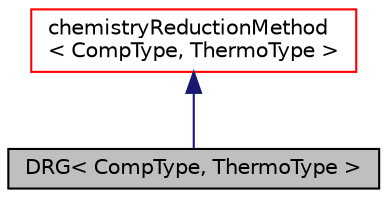 digraph "DRG&lt; CompType, ThermoType &gt;"
{
  bgcolor="transparent";
  edge [fontname="Helvetica",fontsize="10",labelfontname="Helvetica",labelfontsize="10"];
  node [fontname="Helvetica",fontsize="10",shape=record];
  Node2 [label="DRG\< CompType, ThermoType \>",height=0.2,width=0.4,color="black", fillcolor="grey75", style="filled", fontcolor="black"];
  Node3 -> Node2 [dir="back",color="midnightblue",fontsize="10",style="solid",fontname="Helvetica"];
  Node3 [label="chemistryReductionMethod\l\< CompType, ThermoType \>",height=0.2,width=0.4,color="red",URL="$a31069.html",tooltip="An abstract class for methods of chemical mechanism reduction. "];
}
